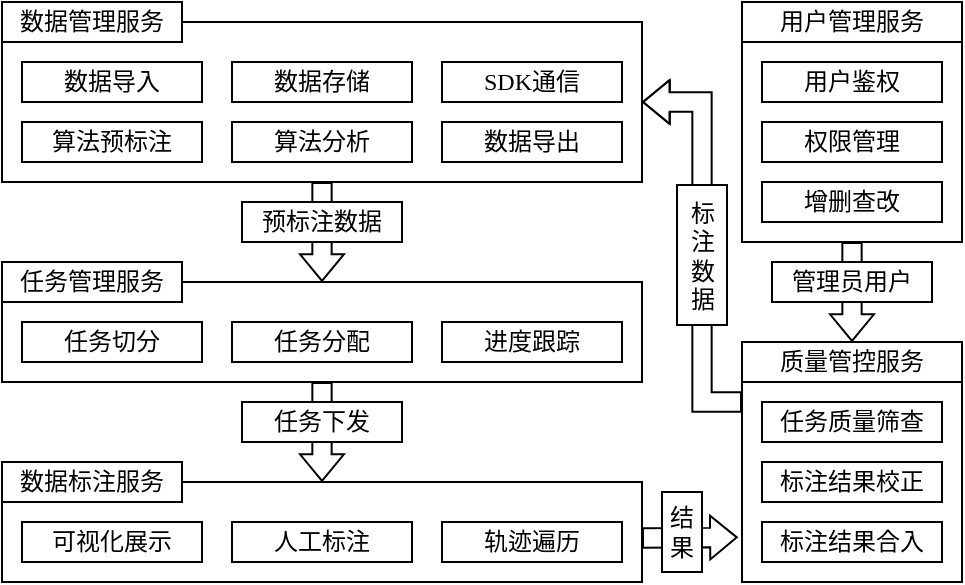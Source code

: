<mxfile version="16.6.2" type="github">
  <diagram id="kgpKYQtTHZ0yAKxKKP6v" name="Page-1">
    <mxGraphModel dx="692" dy="451" grid="1" gridSize="10" guides="1" tooltips="1" connect="1" arrows="1" fold="1" page="1" pageScale="1" pageWidth="850" pageHeight="1100" math="0" shadow="0">
      <root>
        <mxCell id="0" />
        <mxCell id="1" parent="0" />
        <mxCell id="uwLOlBebRurgxs3dPctE-1" value="" style="rounded=0;whiteSpace=wrap;html=1;fontFamily=宋体;" vertex="1" parent="1">
          <mxGeometry x="120" y="120" width="320" height="80" as="geometry" />
        </mxCell>
        <mxCell id="uwLOlBebRurgxs3dPctE-2" value="数据管理服务" style="rounded=0;whiteSpace=wrap;html=1;fontFamily=宋体;" vertex="1" parent="1">
          <mxGeometry x="120" y="110" width="90" height="20" as="geometry" />
        </mxCell>
        <mxCell id="uwLOlBebRurgxs3dPctE-3" value="数据导入" style="rounded=0;whiteSpace=wrap;html=1;fontFamily=宋体;" vertex="1" parent="1">
          <mxGeometry x="130" y="140" width="90" height="20" as="geometry" />
        </mxCell>
        <mxCell id="uwLOlBebRurgxs3dPctE-4" value="数据存储" style="rounded=0;whiteSpace=wrap;html=1;fontFamily=宋体;" vertex="1" parent="1">
          <mxGeometry x="235" y="140" width="90" height="20" as="geometry" />
        </mxCell>
        <mxCell id="uwLOlBebRurgxs3dPctE-5" value="SDK通信" style="rounded=0;whiteSpace=wrap;html=1;fontFamily=宋体;" vertex="1" parent="1">
          <mxGeometry x="340" y="140" width="90" height="20" as="geometry" />
        </mxCell>
        <mxCell id="uwLOlBebRurgxs3dPctE-6" value="算法预标注" style="rounded=0;whiteSpace=wrap;html=1;fontFamily=宋体;" vertex="1" parent="1">
          <mxGeometry x="130" y="170" width="90" height="20" as="geometry" />
        </mxCell>
        <mxCell id="uwLOlBebRurgxs3dPctE-7" value="算法分析" style="rounded=0;whiteSpace=wrap;html=1;fontFamily=宋体;" vertex="1" parent="1">
          <mxGeometry x="235" y="170" width="90" height="20" as="geometry" />
        </mxCell>
        <mxCell id="uwLOlBebRurgxs3dPctE-8" value="数据导出" style="rounded=0;whiteSpace=wrap;html=1;fontFamily=宋体;" vertex="1" parent="1">
          <mxGeometry x="340" y="170" width="90" height="20" as="geometry" />
        </mxCell>
        <mxCell id="uwLOlBebRurgxs3dPctE-9" value="" style="rounded=0;whiteSpace=wrap;html=1;fontFamily=宋体;" vertex="1" parent="1">
          <mxGeometry x="120" y="250" width="320" height="50" as="geometry" />
        </mxCell>
        <mxCell id="uwLOlBebRurgxs3dPctE-10" value="任务管理服务" style="rounded=0;whiteSpace=wrap;html=1;fontFamily=宋体;" vertex="1" parent="1">
          <mxGeometry x="120" y="240" width="90" height="20" as="geometry" />
        </mxCell>
        <mxCell id="uwLOlBebRurgxs3dPctE-11" value="任务切分" style="rounded=0;whiteSpace=wrap;html=1;fontFamily=宋体;" vertex="1" parent="1">
          <mxGeometry x="130" y="270" width="90" height="20" as="geometry" />
        </mxCell>
        <mxCell id="uwLOlBebRurgxs3dPctE-12" value="任务分配" style="rounded=0;whiteSpace=wrap;html=1;fontFamily=宋体;" vertex="1" parent="1">
          <mxGeometry x="235" y="270" width="90" height="20" as="geometry" />
        </mxCell>
        <mxCell id="uwLOlBebRurgxs3dPctE-13" value="进度跟踪" style="rounded=0;whiteSpace=wrap;html=1;fontFamily=宋体;" vertex="1" parent="1">
          <mxGeometry x="340" y="270" width="90" height="20" as="geometry" />
        </mxCell>
        <mxCell id="uwLOlBebRurgxs3dPctE-17" value="" style="shape=flexArrow;endArrow=classic;html=1;rounded=0;fontFamily=宋体;exitX=0.5;exitY=1;exitDx=0;exitDy=0;entryX=0.5;entryY=0;entryDx=0;entryDy=0;width=9.655;endSize=4.117;endWidth=11.272;" edge="1" parent="1" source="uwLOlBebRurgxs3dPctE-1" target="uwLOlBebRurgxs3dPctE-9">
          <mxGeometry width="50" height="50" relative="1" as="geometry">
            <mxPoint x="500" y="250" as="sourcePoint" />
            <mxPoint x="550" y="200" as="targetPoint" />
          </mxGeometry>
        </mxCell>
        <mxCell id="uwLOlBebRurgxs3dPctE-18" value="预标注数据" style="rounded=0;whiteSpace=wrap;html=1;fontFamily=宋体;" vertex="1" parent="1">
          <mxGeometry x="240" y="210" width="80" height="20" as="geometry" />
        </mxCell>
        <mxCell id="uwLOlBebRurgxs3dPctE-21" value="" style="shape=flexArrow;endArrow=classic;html=1;rounded=0;fontFamily=宋体;width=9.655;endSize=4.117;endWidth=11.272;entryX=0.5;entryY=0;entryDx=0;entryDy=0;" edge="1" parent="1" target="uwLOlBebRurgxs3dPctE-24">
          <mxGeometry width="50" height="50" relative="1" as="geometry">
            <mxPoint x="280" y="300" as="sourcePoint" />
            <mxPoint x="260" y="350" as="targetPoint" />
          </mxGeometry>
        </mxCell>
        <mxCell id="uwLOlBebRurgxs3dPctE-20" value="任务下发" style="rounded=0;whiteSpace=wrap;html=1;fontFamily=宋体;" vertex="1" parent="1">
          <mxGeometry x="240" y="310" width="80" height="20" as="geometry" />
        </mxCell>
        <mxCell id="uwLOlBebRurgxs3dPctE-24" value="" style="rounded=0;whiteSpace=wrap;html=1;fontFamily=宋体;" vertex="1" parent="1">
          <mxGeometry x="120" y="350" width="320" height="50" as="geometry" />
        </mxCell>
        <mxCell id="uwLOlBebRurgxs3dPctE-25" value="数据标注服务" style="rounded=0;whiteSpace=wrap;html=1;fontFamily=宋体;" vertex="1" parent="1">
          <mxGeometry x="120" y="340" width="90" height="20" as="geometry" />
        </mxCell>
        <mxCell id="uwLOlBebRurgxs3dPctE-26" value="可视化展示" style="rounded=0;whiteSpace=wrap;html=1;fontFamily=宋体;" vertex="1" parent="1">
          <mxGeometry x="130" y="370" width="90" height="20" as="geometry" />
        </mxCell>
        <mxCell id="uwLOlBebRurgxs3dPctE-27" value="人工标注" style="rounded=0;whiteSpace=wrap;html=1;fontFamily=宋体;" vertex="1" parent="1">
          <mxGeometry x="235" y="370" width="90" height="20" as="geometry" />
        </mxCell>
        <mxCell id="uwLOlBebRurgxs3dPctE-28" value="轨迹遍历" style="rounded=0;whiteSpace=wrap;html=1;fontFamily=宋体;" vertex="1" parent="1">
          <mxGeometry x="340" y="370" width="90" height="20" as="geometry" />
        </mxCell>
        <mxCell id="uwLOlBebRurgxs3dPctE-30" value="" style="rounded=0;whiteSpace=wrap;html=1;fontFamily=宋体;" vertex="1" parent="1">
          <mxGeometry x="490" y="290" width="110" height="110" as="geometry" />
        </mxCell>
        <mxCell id="uwLOlBebRurgxs3dPctE-31" value="质量管控服务" style="rounded=0;whiteSpace=wrap;html=1;fontFamily=宋体;" vertex="1" parent="1">
          <mxGeometry x="490" y="280" width="110" height="20" as="geometry" />
        </mxCell>
        <mxCell id="uwLOlBebRurgxs3dPctE-32" value="任务质量筛查&lt;span style=&quot;color: rgba(0 , 0 , 0 , 0) ; font-family: monospace ; font-size: 0px&quot;&gt;%3CmxGraphModel%3E%3Croot%3E%3CmxCell%20id%3D%220%22%2F%3E%3CmxCell%20id%3D%221%22%20parent%3D%220%22%2F%3E%3CmxCell%20id%3D%222%22%20value%3D%22%22%20style%3D%22rounded%3D0%3BwhiteSpace%3Dwrap%3Bhtml%3D1%3BfontFamily%3D%E5%AE%8B%E4%BD%93%3B%22%20vertex%3D%221%22%20parent%3D%221%22%3E%3CmxGeometry%20x%3D%22120%22%20y%3D%22350%22%20width%3D%22320%22%20height%3D%2250%22%20as%3D%22geometry%22%2F%3E%3C%2FmxCell%3E%3CmxCell%20id%3D%223%22%20value%3D%22%E6%95%B0%E6%8D%AE%E6%A0%87%E6%B3%A8%E6%9C%8D%E5%8A%A1%22%20style%3D%22rounded%3D0%3BwhiteSpace%3Dwrap%3Bhtml%3D1%3BfontFamily%3D%E5%AE%8B%E4%BD%93%3B%22%20vertex%3D%221%22%20parent%3D%221%22%3E%3CmxGeometry%20x%3D%22120%22%20y%3D%22340%22%20width%3D%2290%22%20height%3D%2220%22%20as%3D%22geometry%22%2F%3E%3C%2FmxCell%3E%3CmxCell%20id%3D%224%22%20value%3D%22%E5%8F%AF%E8%A7%86%E5%8C%96%E5%B1%95%E7%A4%BA%22%20style%3D%22rounded%3D0%3BwhiteSpace%3Dwrap%3Bhtml%3D1%3BfontFamily%3D%E5%AE%8B%E4%BD%93%3B%22%20vertex%3D%221%22%20parent%3D%221%22%3E%3CmxGeometry%20x%3D%22130%22%20y%3D%22370%22%20width%3D%2290%22%20height%3D%2220%22%20as%3D%22geometry%22%2F%3E%3C%2FmxCell%3E%3CmxCell%20id%3D%225%22%20value%3D%22%E4%BA%BA%E5%B7%A5%E5%A4%8D%E6%A0%B8%22%20style%3D%22rounded%3D0%3BwhiteSpace%3Dwrap%3Bhtml%3D1%3BfontFamily%3D%E5%AE%8B%E4%BD%93%3B%22%20vertex%3D%221%22%20parent%3D%221%22%3E%3CmxGeometry%20x%3D%22235%22%20y%3D%22370%22%20width%3D%2290%22%20height%3D%2220%22%20as%3D%22geometry%22%2F%3E%3C%2FmxCell%3E%3CmxCell%20id%3D%226%22%20value%3D%22%E8%BD%A8%E8%BF%B9%E5%B7%A1%E8%88%AA%22%20style%3D%22rounded%3D0%3BwhiteSpace%3Dwrap%3Bhtml%3D1%3BfontFamily%3D%E5%AE%8B%E4%BD%93%3B%22%20vertex%3D%221%22%20parent%3D%221%22%3E%3CmxGeometry%20x%3D%22340%22%20y%3D%22370%22%20width%3D%2290%22%20height%3D%2220%22%20as%3D%22geometry%22%2F%3E%3C%2FmxCell%3E%3C%2Froot%3E%3C%2FmxGraphModel%3E&lt;/span&gt;" style="rounded=0;whiteSpace=wrap;html=1;fontFamily=宋体;" vertex="1" parent="1">
          <mxGeometry x="500" y="310" width="90" height="20" as="geometry" />
        </mxCell>
        <mxCell id="uwLOlBebRurgxs3dPctE-45" value="标注结果校正" style="rounded=0;whiteSpace=wrap;html=1;fontFamily=宋体;" vertex="1" parent="1">
          <mxGeometry x="500" y="340" width="90" height="20" as="geometry" />
        </mxCell>
        <mxCell id="uwLOlBebRurgxs3dPctE-46" value="标注结果合入" style="rounded=0;whiteSpace=wrap;html=1;fontFamily=宋体;" vertex="1" parent="1">
          <mxGeometry x="500" y="370" width="90" height="20" as="geometry" />
        </mxCell>
        <mxCell id="uwLOlBebRurgxs3dPctE-47" value="" style="rounded=0;whiteSpace=wrap;html=1;fontFamily=宋体;" vertex="1" parent="1">
          <mxGeometry x="490" y="120" width="110" height="110" as="geometry" />
        </mxCell>
        <mxCell id="uwLOlBebRurgxs3dPctE-48" value="用户管理服务" style="rounded=0;whiteSpace=wrap;html=1;fontFamily=宋体;" vertex="1" parent="1">
          <mxGeometry x="490" y="110" width="110" height="20" as="geometry" />
        </mxCell>
        <mxCell id="uwLOlBebRurgxs3dPctE-49" value="用户鉴权" style="rounded=0;whiteSpace=wrap;html=1;fontFamily=宋体;" vertex="1" parent="1">
          <mxGeometry x="500" y="140" width="90" height="20" as="geometry" />
        </mxCell>
        <mxCell id="uwLOlBebRurgxs3dPctE-50" value="权限管理" style="rounded=0;whiteSpace=wrap;html=1;fontFamily=宋体;" vertex="1" parent="1">
          <mxGeometry x="500" y="170" width="90" height="20" as="geometry" />
        </mxCell>
        <mxCell id="uwLOlBebRurgxs3dPctE-51" value="增删查改" style="rounded=0;whiteSpace=wrap;html=1;fontFamily=宋体;" vertex="1" parent="1">
          <mxGeometry x="500" y="200" width="90" height="20" as="geometry" />
        </mxCell>
        <mxCell id="uwLOlBebRurgxs3dPctE-52" value="" style="shape=flexArrow;endArrow=classic;html=1;rounded=0;fontFamily=宋体;width=9.655;endSize=4.117;endWidth=11.272;entryX=-0.019;entryY=0.797;entryDx=0;entryDy=0;entryPerimeter=0;" edge="1" parent="1" target="uwLOlBebRurgxs3dPctE-30">
          <mxGeometry width="50" height="50" relative="1" as="geometry">
            <mxPoint x="440" y="378" as="sourcePoint" />
            <mxPoint x="480" y="375" as="targetPoint" />
          </mxGeometry>
        </mxCell>
        <mxCell id="uwLOlBebRurgxs3dPctE-53" value="结果" style="rounded=0;whiteSpace=wrap;html=1;fontFamily=宋体;horizontal=0;rotation=90;" vertex="1" parent="1">
          <mxGeometry x="440" y="365" width="40" height="20" as="geometry" />
        </mxCell>
        <mxCell id="uwLOlBebRurgxs3dPctE-58" value="" style="shape=flexArrow;endArrow=classic;html=1;rounded=0;fontFamily=宋体;width=9.655;endSize=4.117;endWidth=11.272;entryX=1;entryY=0.5;entryDx=0;entryDy=0;" edge="1" parent="1" target="uwLOlBebRurgxs3dPctE-1">
          <mxGeometry width="50" height="50" relative="1" as="geometry">
            <mxPoint x="490" y="310" as="sourcePoint" />
            <mxPoint x="497.91" y="387.67" as="targetPoint" />
            <Array as="points">
              <mxPoint x="470" y="310" />
              <mxPoint x="470" y="160" />
            </Array>
          </mxGeometry>
        </mxCell>
        <mxCell id="uwLOlBebRurgxs3dPctE-59" value="标注数据" style="rounded=0;whiteSpace=wrap;html=1;fontFamily=宋体;horizontal=0;rotation=90;" vertex="1" parent="1">
          <mxGeometry x="435" y="224" width="70" height="25" as="geometry" />
        </mxCell>
        <mxCell id="uwLOlBebRurgxs3dPctE-61" value="" style="shape=flexArrow;endArrow=classic;html=1;rounded=0;fontFamily=宋体;width=9.655;endSize=4.117;endWidth=11.272;entryX=0.5;entryY=0;entryDx=0;entryDy=0;" edge="1" parent="1">
          <mxGeometry width="50" height="50" relative="1" as="geometry">
            <mxPoint x="545.0" y="230" as="sourcePoint" />
            <mxPoint x="545.0" y="280" as="targetPoint" />
          </mxGeometry>
        </mxCell>
        <mxCell id="uwLOlBebRurgxs3dPctE-62" value="管理员用户" style="rounded=0;whiteSpace=wrap;html=1;fontFamily=宋体;" vertex="1" parent="1">
          <mxGeometry x="505" y="240" width="80" height="20" as="geometry" />
        </mxCell>
      </root>
    </mxGraphModel>
  </diagram>
</mxfile>
